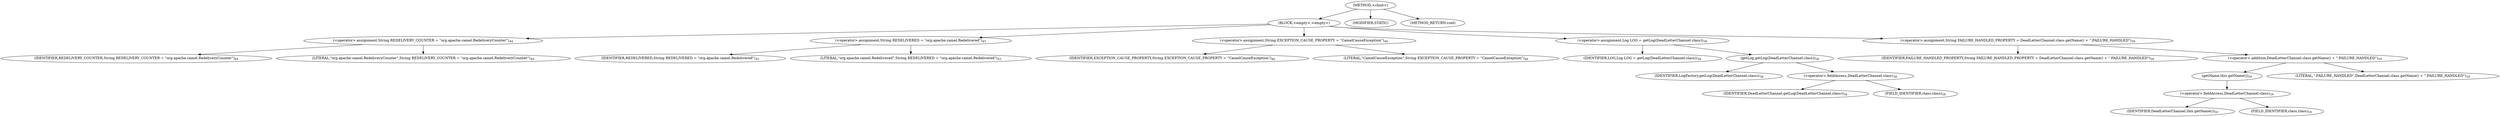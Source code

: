 digraph "&lt;clinit&gt;" {  
"708" [label = <(METHOD,&lt;clinit&gt;)> ]
"709" [label = <(BLOCK,&lt;empty&gt;,&lt;empty&gt;)> ]
"710" [label = <(&lt;operator&gt;.assignment,String REDELIVERY_COUNTER = &quot;org.apache.camel.RedeliveryCounter&quot;)<SUB>44</SUB>> ]
"711" [label = <(IDENTIFIER,REDELIVERY_COUNTER,String REDELIVERY_COUNTER = &quot;org.apache.camel.RedeliveryCounter&quot;)<SUB>44</SUB>> ]
"712" [label = <(LITERAL,&quot;org.apache.camel.RedeliveryCounter&quot;,String REDELIVERY_COUNTER = &quot;org.apache.camel.RedeliveryCounter&quot;)<SUB>44</SUB>> ]
"713" [label = <(&lt;operator&gt;.assignment,String REDELIVERED = &quot;org.apache.camel.Redelivered&quot;)<SUB>45</SUB>> ]
"714" [label = <(IDENTIFIER,REDELIVERED,String REDELIVERED = &quot;org.apache.camel.Redelivered&quot;)<SUB>45</SUB>> ]
"715" [label = <(LITERAL,&quot;org.apache.camel.Redelivered&quot;,String REDELIVERED = &quot;org.apache.camel.Redelivered&quot;)<SUB>45</SUB>> ]
"716" [label = <(&lt;operator&gt;.assignment,String EXCEPTION_CAUSE_PROPERTY = &quot;CamelCauseException&quot;)<SUB>46</SUB>> ]
"717" [label = <(IDENTIFIER,EXCEPTION_CAUSE_PROPERTY,String EXCEPTION_CAUSE_PROPERTY = &quot;CamelCauseException&quot;)<SUB>46</SUB>> ]
"718" [label = <(LITERAL,&quot;CamelCauseException&quot;,String EXCEPTION_CAUSE_PROPERTY = &quot;CamelCauseException&quot;)<SUB>46</SUB>> ]
"719" [label = <(&lt;operator&gt;.assignment,Log LOG = getLog(DeadLetterChannel.class))<SUB>58</SUB>> ]
"720" [label = <(IDENTIFIER,LOG,Log LOG = getLog(DeadLetterChannel.class))<SUB>58</SUB>> ]
"721" [label = <(getLog,getLog(DeadLetterChannel.class))<SUB>58</SUB>> ]
"722" [label = <(IDENTIFIER,LogFactory,getLog(DeadLetterChannel.class))<SUB>58</SUB>> ]
"723" [label = <(&lt;operator&gt;.fieldAccess,DeadLetterChannel.class)<SUB>58</SUB>> ]
"724" [label = <(IDENTIFIER,DeadLetterChannel,getLog(DeadLetterChannel.class))<SUB>58</SUB>> ]
"725" [label = <(FIELD_IDENTIFIER,class,class)<SUB>58</SUB>> ]
"726" [label = <(&lt;operator&gt;.assignment,String FAILURE_HANDLED_PROPERTY = DeadLetterChannel.class.getName() + &quot;.FAILURE_HANDLED&quot;)<SUB>59</SUB>> ]
"727" [label = <(IDENTIFIER,FAILURE_HANDLED_PROPERTY,String FAILURE_HANDLED_PROPERTY = DeadLetterChannel.class.getName() + &quot;.FAILURE_HANDLED&quot;)<SUB>59</SUB>> ]
"728" [label = <(&lt;operator&gt;.addition,DeadLetterChannel.class.getName() + &quot;.FAILURE_HANDLED&quot;)<SUB>59</SUB>> ]
"729" [label = <(getName,this.getName())<SUB>59</SUB>> ]
"730" [label = <(&lt;operator&gt;.fieldAccess,DeadLetterChannel.class)<SUB>59</SUB>> ]
"731" [label = <(IDENTIFIER,DeadLetterChannel,this.getName())<SUB>59</SUB>> ]
"732" [label = <(FIELD_IDENTIFIER,class,class)<SUB>59</SUB>> ]
"733" [label = <(LITERAL,&quot;.FAILURE_HANDLED&quot;,DeadLetterChannel.class.getName() + &quot;.FAILURE_HANDLED&quot;)<SUB>59</SUB>> ]
"734" [label = <(MODIFIER,STATIC)> ]
"735" [label = <(METHOD_RETURN,void)> ]
  "708" -> "709" 
  "708" -> "734" 
  "708" -> "735" 
  "709" -> "710" 
  "709" -> "713" 
  "709" -> "716" 
  "709" -> "719" 
  "709" -> "726" 
  "710" -> "711" 
  "710" -> "712" 
  "713" -> "714" 
  "713" -> "715" 
  "716" -> "717" 
  "716" -> "718" 
  "719" -> "720" 
  "719" -> "721" 
  "721" -> "722" 
  "721" -> "723" 
  "723" -> "724" 
  "723" -> "725" 
  "726" -> "727" 
  "726" -> "728" 
  "728" -> "729" 
  "728" -> "733" 
  "729" -> "730" 
  "730" -> "731" 
  "730" -> "732" 
}
